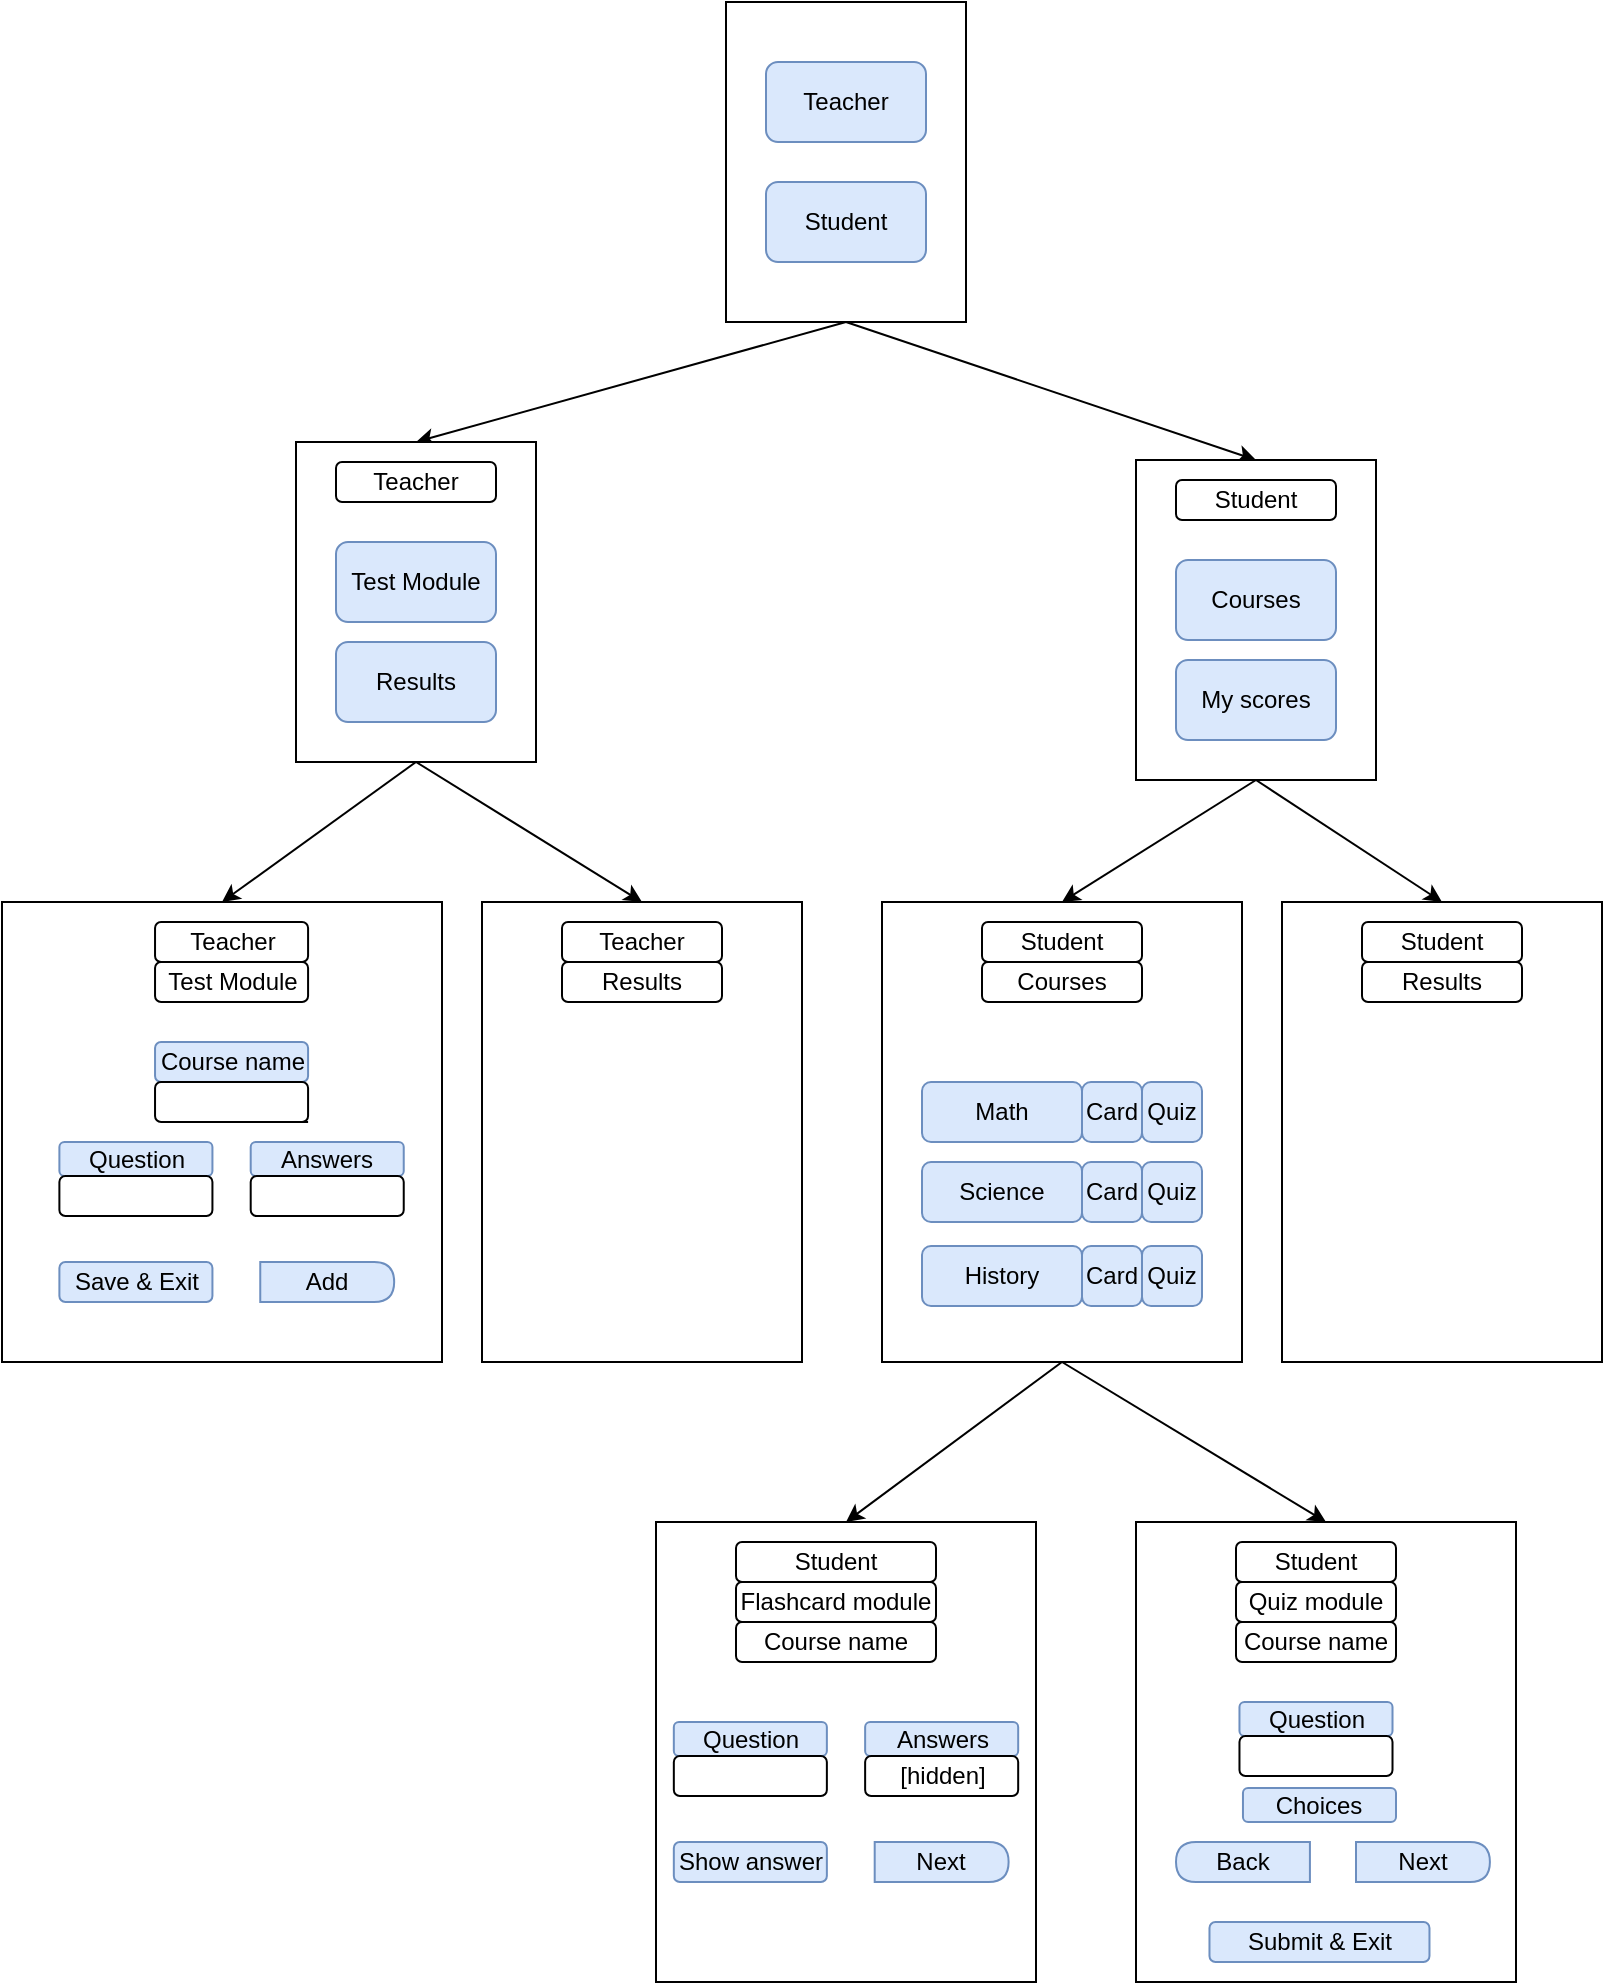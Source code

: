 <mxfile version="14.4.3" type="github">
  <diagram id="hvX6cJB68AbvuT4Z8Mye" name="Page-1">
    <mxGraphModel dx="1498" dy="788" grid="1" gridSize="10" guides="1" tooltips="1" connect="1" arrows="1" fold="1" page="1" pageScale="1" pageWidth="827" pageHeight="1169" math="0" shadow="0">
      <root>
        <mxCell id="0" />
        <mxCell id="1" parent="0" />
        <mxCell id="MxpjGIcNitxCNoVR-P4U-1" value="" style="rounded=0;whiteSpace=wrap;html=1;" parent="1" vertex="1">
          <mxGeometry x="375" y="100" width="120" height="160" as="geometry" />
        </mxCell>
        <mxCell id="MxpjGIcNitxCNoVR-P4U-2" value="" style="endArrow=classic;html=1;exitX=0.5;exitY=1;exitDx=0;exitDy=0;entryX=0.5;entryY=0;entryDx=0;entryDy=0;" parent="1" source="MxpjGIcNitxCNoVR-P4U-1" target="MxpjGIcNitxCNoVR-P4U-30" edge="1">
          <mxGeometry width="50" height="50" relative="1" as="geometry">
            <mxPoint x="290" y="370" as="sourcePoint" />
            <mxPoint x="480" y="320" as="targetPoint" />
          </mxGeometry>
        </mxCell>
        <mxCell id="MxpjGIcNitxCNoVR-P4U-3" value="" style="endArrow=classic;html=1;exitX=0.5;exitY=1;exitDx=0;exitDy=0;entryX=0.5;entryY=0;entryDx=0;entryDy=0;" parent="1" source="MxpjGIcNitxCNoVR-P4U-1" target="MxpjGIcNitxCNoVR-P4U-6" edge="1">
          <mxGeometry width="50" height="50" relative="1" as="geometry">
            <mxPoint x="380" y="220" as="sourcePoint" />
            <mxPoint x="270" y="320" as="targetPoint" />
          </mxGeometry>
        </mxCell>
        <mxCell id="MxpjGIcNitxCNoVR-P4U-4" value="Teacher" style="rounded=1;whiteSpace=wrap;html=1;fillColor=#dae8fc;strokeColor=#6c8ebf;" parent="1" vertex="1">
          <mxGeometry x="395" y="130" width="80" height="40" as="geometry" />
        </mxCell>
        <mxCell id="MxpjGIcNitxCNoVR-P4U-5" value="Student" style="rounded=1;whiteSpace=wrap;html=1;fillColor=#dae8fc;strokeColor=#6c8ebf;" parent="1" vertex="1">
          <mxGeometry x="395" y="190" width="80" height="40" as="geometry" />
        </mxCell>
        <mxCell id="MxpjGIcNitxCNoVR-P4U-10" value="" style="endArrow=classic;html=1;exitX=0.5;exitY=1;exitDx=0;exitDy=0;entryX=0.5;entryY=0;entryDx=0;entryDy=0;" parent="1" source="MxpjGIcNitxCNoVR-P4U-6" target="MxpjGIcNitxCNoVR-P4U-13" edge="1">
          <mxGeometry width="50" height="50" relative="1" as="geometry">
            <mxPoint x="250" y="525" as="sourcePoint" />
            <mxPoint x="180" y="590" as="targetPoint" />
          </mxGeometry>
        </mxCell>
        <mxCell id="MxpjGIcNitxCNoVR-P4U-11" value="" style="endArrow=classic;html=1;exitX=0.5;exitY=1;exitDx=0;exitDy=0;entryX=0.5;entryY=0;entryDx=0;entryDy=0;" parent="1" source="MxpjGIcNitxCNoVR-P4U-6" target="MxpjGIcNitxCNoVR-P4U-26" edge="1">
          <mxGeometry width="50" height="50" relative="1" as="geometry">
            <mxPoint x="260" y="500" as="sourcePoint" />
            <mxPoint x="225" y="610" as="targetPoint" />
          </mxGeometry>
        </mxCell>
        <mxCell id="MxpjGIcNitxCNoVR-P4U-12" value="" style="group" parent="1" vertex="1" connectable="0">
          <mxGeometry x="13" y="550" width="220" height="230" as="geometry" />
        </mxCell>
        <mxCell id="MxpjGIcNitxCNoVR-P4U-13" value="" style="rounded=0;whiteSpace=wrap;html=1;" parent="MxpjGIcNitxCNoVR-P4U-12" vertex="1">
          <mxGeometry width="220" height="230" as="geometry" />
        </mxCell>
        <mxCell id="MxpjGIcNitxCNoVR-P4U-14" value="Teacher" style="rounded=1;whiteSpace=wrap;html=1;" parent="MxpjGIcNitxCNoVR-P4U-12" vertex="1">
          <mxGeometry x="76.522" y="10" width="76.522" height="20" as="geometry" />
        </mxCell>
        <mxCell id="MxpjGIcNitxCNoVR-P4U-15" style="edgeStyle=orthogonalEdgeStyle;rounded=0;orthogonalLoop=1;jettySize=auto;html=1;exitX=1;exitY=0;exitDx=0;exitDy=0;fontSize=8;" parent="MxpjGIcNitxCNoVR-P4U-12" edge="1">
          <mxGeometry relative="1" as="geometry">
            <mxPoint x="153.043" y="110" as="sourcePoint" />
            <mxPoint x="148.261" y="90" as="targetPoint" />
          </mxGeometry>
        </mxCell>
        <mxCell id="MxpjGIcNitxCNoVR-P4U-16" value="Question" style="rounded=1;whiteSpace=wrap;html=1;fillColor=#dae8fc;strokeColor=#6c8ebf;" parent="MxpjGIcNitxCNoVR-P4U-12" vertex="1">
          <mxGeometry x="28.696" y="120" width="76.522" height="17" as="geometry" />
        </mxCell>
        <mxCell id="MxpjGIcNitxCNoVR-P4U-17" value="Test Module" style="rounded=1;whiteSpace=wrap;html=1;" parent="MxpjGIcNitxCNoVR-P4U-12" vertex="1">
          <mxGeometry x="76.522" y="30" width="76.522" height="20" as="geometry" />
        </mxCell>
        <mxCell id="MxpjGIcNitxCNoVR-P4U-18" value="Course name" style="rounded=1;whiteSpace=wrap;html=1;fillColor=#dae8fc;strokeColor=#6c8ebf;" parent="MxpjGIcNitxCNoVR-P4U-12" vertex="1">
          <mxGeometry x="76.522" y="70" width="76.522" height="20" as="geometry" />
        </mxCell>
        <mxCell id="MxpjGIcNitxCNoVR-P4U-19" value="" style="rounded=1;whiteSpace=wrap;html=1;" parent="MxpjGIcNitxCNoVR-P4U-12" vertex="1">
          <mxGeometry x="76.522" y="90" width="76.522" height="20" as="geometry" />
        </mxCell>
        <mxCell id="MxpjGIcNitxCNoVR-P4U-20" value="" style="rounded=1;whiteSpace=wrap;html=1;" parent="MxpjGIcNitxCNoVR-P4U-12" vertex="1">
          <mxGeometry x="28.696" y="137" width="76.522" height="20" as="geometry" />
        </mxCell>
        <mxCell id="MxpjGIcNitxCNoVR-P4U-21" value="Answers" style="rounded=1;whiteSpace=wrap;html=1;fillColor=#dae8fc;strokeColor=#6c8ebf;" parent="MxpjGIcNitxCNoVR-P4U-12" vertex="1">
          <mxGeometry x="124.348" y="120" width="76.522" height="17" as="geometry" />
        </mxCell>
        <mxCell id="MxpjGIcNitxCNoVR-P4U-22" value="" style="rounded=1;whiteSpace=wrap;html=1;" parent="MxpjGIcNitxCNoVR-P4U-12" vertex="1">
          <mxGeometry x="124.348" y="137" width="76.522" height="20" as="geometry" />
        </mxCell>
        <mxCell id="MxpjGIcNitxCNoVR-P4U-23" value="Add" style="shape=delay;whiteSpace=wrap;html=1;fontSize=12;fillColor=#dae8fc;strokeColor=#6c8ebf;" parent="MxpjGIcNitxCNoVR-P4U-12" vertex="1">
          <mxGeometry x="129.13" y="180" width="66.957" height="20" as="geometry" />
        </mxCell>
        <mxCell id="MxpjGIcNitxCNoVR-P4U-24" value="Save &amp;amp; Exit" style="rounded=1;whiteSpace=wrap;html=1;fillColor=#dae8fc;strokeColor=#6c8ebf;" parent="MxpjGIcNitxCNoVR-P4U-12" vertex="1">
          <mxGeometry x="28.696" y="180" width="76.522" height="20" as="geometry" />
        </mxCell>
        <mxCell id="MxpjGIcNitxCNoVR-P4U-25" value="" style="group" parent="1" vertex="1" connectable="0">
          <mxGeometry x="253" y="550" width="160" height="230" as="geometry" />
        </mxCell>
        <mxCell id="MxpjGIcNitxCNoVR-P4U-26" value="" style="rounded=0;whiteSpace=wrap;html=1;" parent="MxpjGIcNitxCNoVR-P4U-25" vertex="1">
          <mxGeometry width="160" height="230" as="geometry" />
        </mxCell>
        <mxCell id="MxpjGIcNitxCNoVR-P4U-27" value="Teacher" style="rounded=1;whiteSpace=wrap;html=1;" parent="MxpjGIcNitxCNoVR-P4U-25" vertex="1">
          <mxGeometry x="40" y="10" width="80" height="20" as="geometry" />
        </mxCell>
        <mxCell id="MxpjGIcNitxCNoVR-P4U-28" value="Results" style="rounded=1;whiteSpace=wrap;html=1;" parent="MxpjGIcNitxCNoVR-P4U-25" vertex="1">
          <mxGeometry x="40" y="30" width="80" height="20" as="geometry" />
        </mxCell>
        <mxCell id="MxpjGIcNitxCNoVR-P4U-29" value="" style="group" parent="1" vertex="1" connectable="0">
          <mxGeometry x="580" y="329" width="120" height="160" as="geometry" />
        </mxCell>
        <mxCell id="MxpjGIcNitxCNoVR-P4U-30" value="" style="rounded=0;whiteSpace=wrap;html=1;" parent="MxpjGIcNitxCNoVR-P4U-29" vertex="1">
          <mxGeometry width="120" height="160" as="geometry" />
        </mxCell>
        <mxCell id="MxpjGIcNitxCNoVR-P4U-31" value="Student" style="rounded=1;whiteSpace=wrap;html=1;" parent="MxpjGIcNitxCNoVR-P4U-29" vertex="1">
          <mxGeometry x="20" y="10" width="80" height="20" as="geometry" />
        </mxCell>
        <mxCell id="MxpjGIcNitxCNoVR-P4U-32" value="Courses" style="rounded=1;whiteSpace=wrap;html=1;fillColor=#dae8fc;strokeColor=#6c8ebf;" parent="MxpjGIcNitxCNoVR-P4U-29" vertex="1">
          <mxGeometry x="20" y="50" width="80" height="40" as="geometry" />
        </mxCell>
        <mxCell id="MxpjGIcNitxCNoVR-P4U-33" value="My scores" style="rounded=1;whiteSpace=wrap;html=1;fillColor=#dae8fc;strokeColor=#6c8ebf;" parent="MxpjGIcNitxCNoVR-P4U-29" vertex="1">
          <mxGeometry x="20" y="100" width="80" height="40" as="geometry" />
        </mxCell>
        <mxCell id="MxpjGIcNitxCNoVR-P4U-34" value="" style="group" parent="1" vertex="1" connectable="0">
          <mxGeometry x="653" y="550" width="160" height="230" as="geometry" />
        </mxCell>
        <mxCell id="MxpjGIcNitxCNoVR-P4U-35" value="" style="rounded=0;whiteSpace=wrap;html=1;" parent="MxpjGIcNitxCNoVR-P4U-34" vertex="1">
          <mxGeometry width="160" height="230" as="geometry" />
        </mxCell>
        <mxCell id="MxpjGIcNitxCNoVR-P4U-36" value="Student" style="rounded=1;whiteSpace=wrap;html=1;" parent="MxpjGIcNitxCNoVR-P4U-34" vertex="1">
          <mxGeometry x="40" y="10" width="80" height="20" as="geometry" />
        </mxCell>
        <mxCell id="MxpjGIcNitxCNoVR-P4U-37" value="Results" style="rounded=1;whiteSpace=wrap;html=1;" parent="MxpjGIcNitxCNoVR-P4U-34" vertex="1">
          <mxGeometry x="40" y="30" width="80" height="20" as="geometry" />
        </mxCell>
        <mxCell id="MxpjGIcNitxCNoVR-P4U-38" value="" style="endArrow=classic;html=1;exitX=0.5;exitY=1;exitDx=0;exitDy=0;entryX=0.5;entryY=0;entryDx=0;entryDy=0;" parent="1" source="MxpjGIcNitxCNoVR-P4U-30" target="MxpjGIcNitxCNoVR-P4U-35" edge="1">
          <mxGeometry width="50" height="50" relative="1" as="geometry">
            <mxPoint x="670" y="490" as="sourcePoint" />
            <mxPoint x="750" y="600" as="targetPoint" />
          </mxGeometry>
        </mxCell>
        <mxCell id="MxpjGIcNitxCNoVR-P4U-39" value="" style="endArrow=classic;html=1;exitX=0.5;exitY=1;exitDx=0;exitDy=0;entryX=0.5;entryY=0;entryDx=0;entryDy=0;" parent="1" source="MxpjGIcNitxCNoVR-P4U-30" target="MxpjGIcNitxCNoVR-P4U-40" edge="1">
          <mxGeometry width="50" height="50" relative="1" as="geometry">
            <mxPoint x="570" y="500" as="sourcePoint" />
            <mxPoint x="650" y="610" as="targetPoint" />
          </mxGeometry>
        </mxCell>
        <mxCell id="MxpjGIcNitxCNoVR-P4U-40" value="" style="rounded=0;whiteSpace=wrap;html=1;" parent="1" vertex="1">
          <mxGeometry x="453" y="550" width="180" height="230" as="geometry" />
        </mxCell>
        <mxCell id="MxpjGIcNitxCNoVR-P4U-41" value="Math" style="rounded=1;whiteSpace=wrap;html=1;fillColor=#dae8fc;strokeColor=#6c8ebf;" parent="1" vertex="1">
          <mxGeometry x="473" y="640" width="80" height="30" as="geometry" />
        </mxCell>
        <mxCell id="MxpjGIcNitxCNoVR-P4U-42" value="Science" style="rounded=1;whiteSpace=wrap;html=1;fillColor=#dae8fc;strokeColor=#6c8ebf;" parent="1" vertex="1">
          <mxGeometry x="473" y="680" width="80" height="30" as="geometry" />
        </mxCell>
        <mxCell id="MxpjGIcNitxCNoVR-P4U-43" value="History" style="rounded=1;whiteSpace=wrap;html=1;fillColor=#dae8fc;strokeColor=#6c8ebf;" parent="1" vertex="1">
          <mxGeometry x="473" y="722" width="80" height="30" as="geometry" />
        </mxCell>
        <mxCell id="MxpjGIcNitxCNoVR-P4U-44" value="Student" style="rounded=1;whiteSpace=wrap;html=1;" parent="1" vertex="1">
          <mxGeometry x="503" y="560" width="80" height="20" as="geometry" />
        </mxCell>
        <mxCell id="MxpjGIcNitxCNoVR-P4U-45" value="Courses" style="rounded=1;whiteSpace=wrap;html=1;" parent="1" vertex="1">
          <mxGeometry x="503" y="580" width="80" height="20" as="geometry" />
        </mxCell>
        <mxCell id="MxpjGIcNitxCNoVR-P4U-46" value="Card" style="rounded=1;whiteSpace=wrap;html=1;fillColor=#dae8fc;strokeColor=#6c8ebf;" parent="1" vertex="1">
          <mxGeometry x="553" y="640" width="30" height="30" as="geometry" />
        </mxCell>
        <mxCell id="MxpjGIcNitxCNoVR-P4U-47" value="Quiz" style="rounded=1;whiteSpace=wrap;html=1;fillColor=#dae8fc;strokeColor=#6c8ebf;" parent="1" vertex="1">
          <mxGeometry x="583" y="640" width="30" height="30" as="geometry" />
        </mxCell>
        <mxCell id="MxpjGIcNitxCNoVR-P4U-48" value="Card" style="rounded=1;whiteSpace=wrap;html=1;fillColor=#dae8fc;strokeColor=#6c8ebf;" parent="1" vertex="1">
          <mxGeometry x="553" y="680" width="30" height="30" as="geometry" />
        </mxCell>
        <mxCell id="MxpjGIcNitxCNoVR-P4U-49" value="Quiz" style="rounded=1;whiteSpace=wrap;html=1;fillColor=#dae8fc;strokeColor=#6c8ebf;" parent="1" vertex="1">
          <mxGeometry x="583" y="680" width="30" height="30" as="geometry" />
        </mxCell>
        <mxCell id="MxpjGIcNitxCNoVR-P4U-50" value="Card" style="rounded=1;whiteSpace=wrap;html=1;fillColor=#dae8fc;strokeColor=#6c8ebf;" parent="1" vertex="1">
          <mxGeometry x="553" y="722" width="30" height="30" as="geometry" />
        </mxCell>
        <mxCell id="MxpjGIcNitxCNoVR-P4U-51" value="Quiz" style="rounded=1;whiteSpace=wrap;html=1;fillColor=#dae8fc;strokeColor=#6c8ebf;" parent="1" vertex="1">
          <mxGeometry x="583" y="722" width="30" height="30" as="geometry" />
        </mxCell>
        <mxCell id="MxpjGIcNitxCNoVR-P4U-52" value="" style="group" parent="1" vertex="1" connectable="0">
          <mxGeometry x="340" y="860" width="190" height="230" as="geometry" />
        </mxCell>
        <mxCell id="MxpjGIcNitxCNoVR-P4U-53" value="" style="rounded=0;whiteSpace=wrap;html=1;" parent="MxpjGIcNitxCNoVR-P4U-52" vertex="1">
          <mxGeometry width="190" height="230" as="geometry" />
        </mxCell>
        <mxCell id="MxpjGIcNitxCNoVR-P4U-54" value="Student" style="rounded=1;whiteSpace=wrap;html=1;" parent="MxpjGIcNitxCNoVR-P4U-52" vertex="1">
          <mxGeometry x="40" y="10" width="100" height="20" as="geometry" />
        </mxCell>
        <mxCell id="MxpjGIcNitxCNoVR-P4U-55" value="Flashcard module" style="rounded=1;whiteSpace=wrap;html=1;" parent="MxpjGIcNitxCNoVR-P4U-52" vertex="1">
          <mxGeometry x="40" y="30" width="100" height="20" as="geometry" />
        </mxCell>
        <mxCell id="MxpjGIcNitxCNoVR-P4U-56" value="Question" style="rounded=1;whiteSpace=wrap;html=1;fillColor=#dae8fc;strokeColor=#6c8ebf;" parent="MxpjGIcNitxCNoVR-P4U-52" vertex="1">
          <mxGeometry x="8.916" y="100" width="76.522" height="17" as="geometry" />
        </mxCell>
        <mxCell id="MxpjGIcNitxCNoVR-P4U-57" value="" style="rounded=1;whiteSpace=wrap;html=1;" parent="MxpjGIcNitxCNoVR-P4U-52" vertex="1">
          <mxGeometry x="8.916" y="117" width="76.522" height="20" as="geometry" />
        </mxCell>
        <mxCell id="MxpjGIcNitxCNoVR-P4U-58" value="Answers" style="rounded=1;whiteSpace=wrap;html=1;fillColor=#dae8fc;strokeColor=#6c8ebf;" parent="MxpjGIcNitxCNoVR-P4U-52" vertex="1">
          <mxGeometry x="104.568" y="100" width="76.522" height="17" as="geometry" />
        </mxCell>
        <mxCell id="MxpjGIcNitxCNoVR-P4U-59" value="[hidden]" style="rounded=1;whiteSpace=wrap;html=1;" parent="MxpjGIcNitxCNoVR-P4U-52" vertex="1">
          <mxGeometry x="104.568" y="117" width="76.522" height="20" as="geometry" />
        </mxCell>
        <mxCell id="MxpjGIcNitxCNoVR-P4U-60" value="Next" style="shape=delay;whiteSpace=wrap;html=1;fontSize=12;fillColor=#dae8fc;strokeColor=#6c8ebf;" parent="MxpjGIcNitxCNoVR-P4U-52" vertex="1">
          <mxGeometry x="109.35" y="160" width="66.957" height="20" as="geometry" />
        </mxCell>
        <mxCell id="MxpjGIcNitxCNoVR-P4U-61" value="Show answer" style="rounded=1;whiteSpace=wrap;html=1;fillColor=#dae8fc;strokeColor=#6c8ebf;" parent="MxpjGIcNitxCNoVR-P4U-52" vertex="1">
          <mxGeometry x="8.916" y="160" width="76.522" height="20" as="geometry" />
        </mxCell>
        <mxCell id="MxpjGIcNitxCNoVR-P4U-62" value="Course name" style="rounded=1;whiteSpace=wrap;html=1;" parent="MxpjGIcNitxCNoVR-P4U-52" vertex="1">
          <mxGeometry x="40" y="50" width="100" height="20" as="geometry" />
        </mxCell>
        <mxCell id="MxpjGIcNitxCNoVR-P4U-63" value="" style="group" parent="1" vertex="1" connectable="0">
          <mxGeometry x="580" y="860" width="190" height="230" as="geometry" />
        </mxCell>
        <mxCell id="MxpjGIcNitxCNoVR-P4U-64" value="" style="rounded=0;whiteSpace=wrap;html=1;" parent="MxpjGIcNitxCNoVR-P4U-63" vertex="1">
          <mxGeometry width="190" height="230" as="geometry" />
        </mxCell>
        <mxCell id="MxpjGIcNitxCNoVR-P4U-65" value="Student" style="rounded=1;whiteSpace=wrap;html=1;" parent="MxpjGIcNitxCNoVR-P4U-63" vertex="1">
          <mxGeometry x="50" y="10" width="80" height="20" as="geometry" />
        </mxCell>
        <mxCell id="MxpjGIcNitxCNoVR-P4U-66" value="Quiz module" style="rounded=1;whiteSpace=wrap;html=1;" parent="MxpjGIcNitxCNoVR-P4U-63" vertex="1">
          <mxGeometry x="50" y="30" width="80" height="20" as="geometry" />
        </mxCell>
        <mxCell id="MxpjGIcNitxCNoVR-P4U-67" value="Question" style="rounded=1;whiteSpace=wrap;html=1;fillColor=#dae8fc;strokeColor=#6c8ebf;" parent="MxpjGIcNitxCNoVR-P4U-63" vertex="1">
          <mxGeometry x="51.736" y="90" width="76.522" height="17" as="geometry" />
        </mxCell>
        <mxCell id="MxpjGIcNitxCNoVR-P4U-68" value="" style="rounded=1;whiteSpace=wrap;html=1;" parent="MxpjGIcNitxCNoVR-P4U-63" vertex="1">
          <mxGeometry x="51.736" y="107" width="76.522" height="20" as="geometry" />
        </mxCell>
        <mxCell id="MxpjGIcNitxCNoVR-P4U-69" value="Next" style="shape=delay;whiteSpace=wrap;html=1;fontSize=12;fillColor=#dae8fc;strokeColor=#6c8ebf;" parent="MxpjGIcNitxCNoVR-P4U-63" vertex="1">
          <mxGeometry x="110.0" y="160" width="66.957" height="20" as="geometry" />
        </mxCell>
        <mxCell id="MxpjGIcNitxCNoVR-P4U-70" value="Submit &amp;amp; Exit" style="rounded=1;whiteSpace=wrap;html=1;fillColor=#dae8fc;strokeColor=#6c8ebf;" parent="MxpjGIcNitxCNoVR-P4U-63" vertex="1">
          <mxGeometry x="36.74" y="200" width="110" height="20" as="geometry" />
        </mxCell>
        <mxCell id="MxpjGIcNitxCNoVR-P4U-71" value="Course name" style="rounded=1;whiteSpace=wrap;html=1;" parent="MxpjGIcNitxCNoVR-P4U-63" vertex="1">
          <mxGeometry x="50" y="50" width="80" height="20" as="geometry" />
        </mxCell>
        <mxCell id="MxpjGIcNitxCNoVR-P4U-72" value="Choices" style="rounded=1;whiteSpace=wrap;html=1;fillColor=#dae8fc;strokeColor=#6c8ebf;" parent="MxpjGIcNitxCNoVR-P4U-63" vertex="1">
          <mxGeometry x="53.478" y="133" width="76.522" height="17" as="geometry" />
        </mxCell>
        <mxCell id="MxpjGIcNitxCNoVR-P4U-73" value="Back" style="shape=delay;whiteSpace=wrap;html=1;fontSize=12;fillColor=#dae8fc;strokeColor=#6c8ebf;flipH=1;" parent="MxpjGIcNitxCNoVR-P4U-63" vertex="1">
          <mxGeometry x="20.0" y="160" width="66.957" height="20" as="geometry" />
        </mxCell>
        <mxCell id="MxpjGIcNitxCNoVR-P4U-74" value="" style="endArrow=classic;html=1;exitX=0.5;exitY=1;exitDx=0;exitDy=0;entryX=0.5;entryY=0;entryDx=0;entryDy=0;" parent="1" source="MxpjGIcNitxCNoVR-P4U-40" target="MxpjGIcNitxCNoVR-P4U-64" edge="1">
          <mxGeometry width="50" height="50" relative="1" as="geometry">
            <mxPoint x="720" y="840" as="sourcePoint" />
            <mxPoint x="800" y="950" as="targetPoint" />
          </mxGeometry>
        </mxCell>
        <mxCell id="MxpjGIcNitxCNoVR-P4U-75" value="" style="endArrow=classic;html=1;exitX=0.5;exitY=1;exitDx=0;exitDy=0;entryX=0.5;entryY=0;entryDx=0;entryDy=0;" parent="1" source="MxpjGIcNitxCNoVR-P4U-40" target="MxpjGIcNitxCNoVR-P4U-53" edge="1">
          <mxGeometry width="50" height="50" relative="1" as="geometry">
            <mxPoint x="550" y="840" as="sourcePoint" />
            <mxPoint x="625" y="910" as="targetPoint" />
          </mxGeometry>
        </mxCell>
        <mxCell id="6e8gmuAiOQh3GP5tDq-M-1" value="" style="group" vertex="1" connectable="0" parent="1">
          <mxGeometry x="160" y="320" width="120" height="160" as="geometry" />
        </mxCell>
        <mxCell id="MxpjGIcNitxCNoVR-P4U-6" value="" style="rounded=0;whiteSpace=wrap;html=1;" parent="6e8gmuAiOQh3GP5tDq-M-1" vertex="1">
          <mxGeometry width="120" height="160" as="geometry" />
        </mxCell>
        <mxCell id="MxpjGIcNitxCNoVR-P4U-7" value="Teacher" style="rounded=1;whiteSpace=wrap;html=1;" parent="6e8gmuAiOQh3GP5tDq-M-1" vertex="1">
          <mxGeometry x="20" y="10" width="80" height="20" as="geometry" />
        </mxCell>
        <mxCell id="MxpjGIcNitxCNoVR-P4U-8" value="Test Module" style="rounded=1;whiteSpace=wrap;html=1;fillColor=#dae8fc;strokeColor=#6c8ebf;" parent="6e8gmuAiOQh3GP5tDq-M-1" vertex="1">
          <mxGeometry x="20" y="50" width="80" height="40" as="geometry" />
        </mxCell>
        <mxCell id="MxpjGIcNitxCNoVR-P4U-9" value="Results" style="rounded=1;whiteSpace=wrap;html=1;fillColor=#dae8fc;strokeColor=#6c8ebf;" parent="6e8gmuAiOQh3GP5tDq-M-1" vertex="1">
          <mxGeometry x="20" y="100" width="80" height="40" as="geometry" />
        </mxCell>
      </root>
    </mxGraphModel>
  </diagram>
</mxfile>
